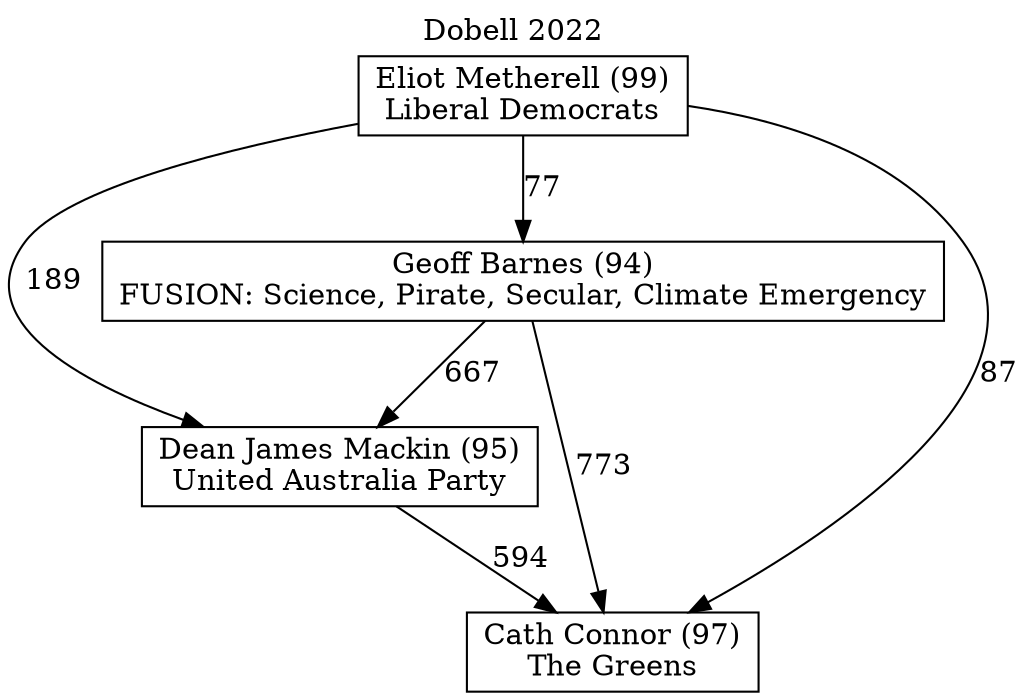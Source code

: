 // House preference flow
digraph "Cath Connor (97)_Dobell_2022" {
	graph [label="Dobell 2022" labelloc=t mclimit=10]
	node [shape=box]
	"Eliot Metherell (99)" [label="Eliot Metherell (99)
Liberal Democrats"]
	"Dean James Mackin (95)" [label="Dean James Mackin (95)
United Australia Party"]
	"Geoff Barnes (94)" [label="Geoff Barnes (94)
FUSION: Science, Pirate, Secular, Climate Emergency"]
	"Cath Connor (97)" [label="Cath Connor (97)
The Greens"]
	"Eliot Metherell (99)" -> "Cath Connor (97)" [label=87]
	"Dean James Mackin (95)" -> "Cath Connor (97)" [label=594]
	"Eliot Metherell (99)" -> "Dean James Mackin (95)" [label=189]
	"Geoff Barnes (94)" -> "Cath Connor (97)" [label=773]
	"Eliot Metherell (99)" -> "Geoff Barnes (94)" [label=77]
	"Geoff Barnes (94)" -> "Dean James Mackin (95)" [label=667]
}
